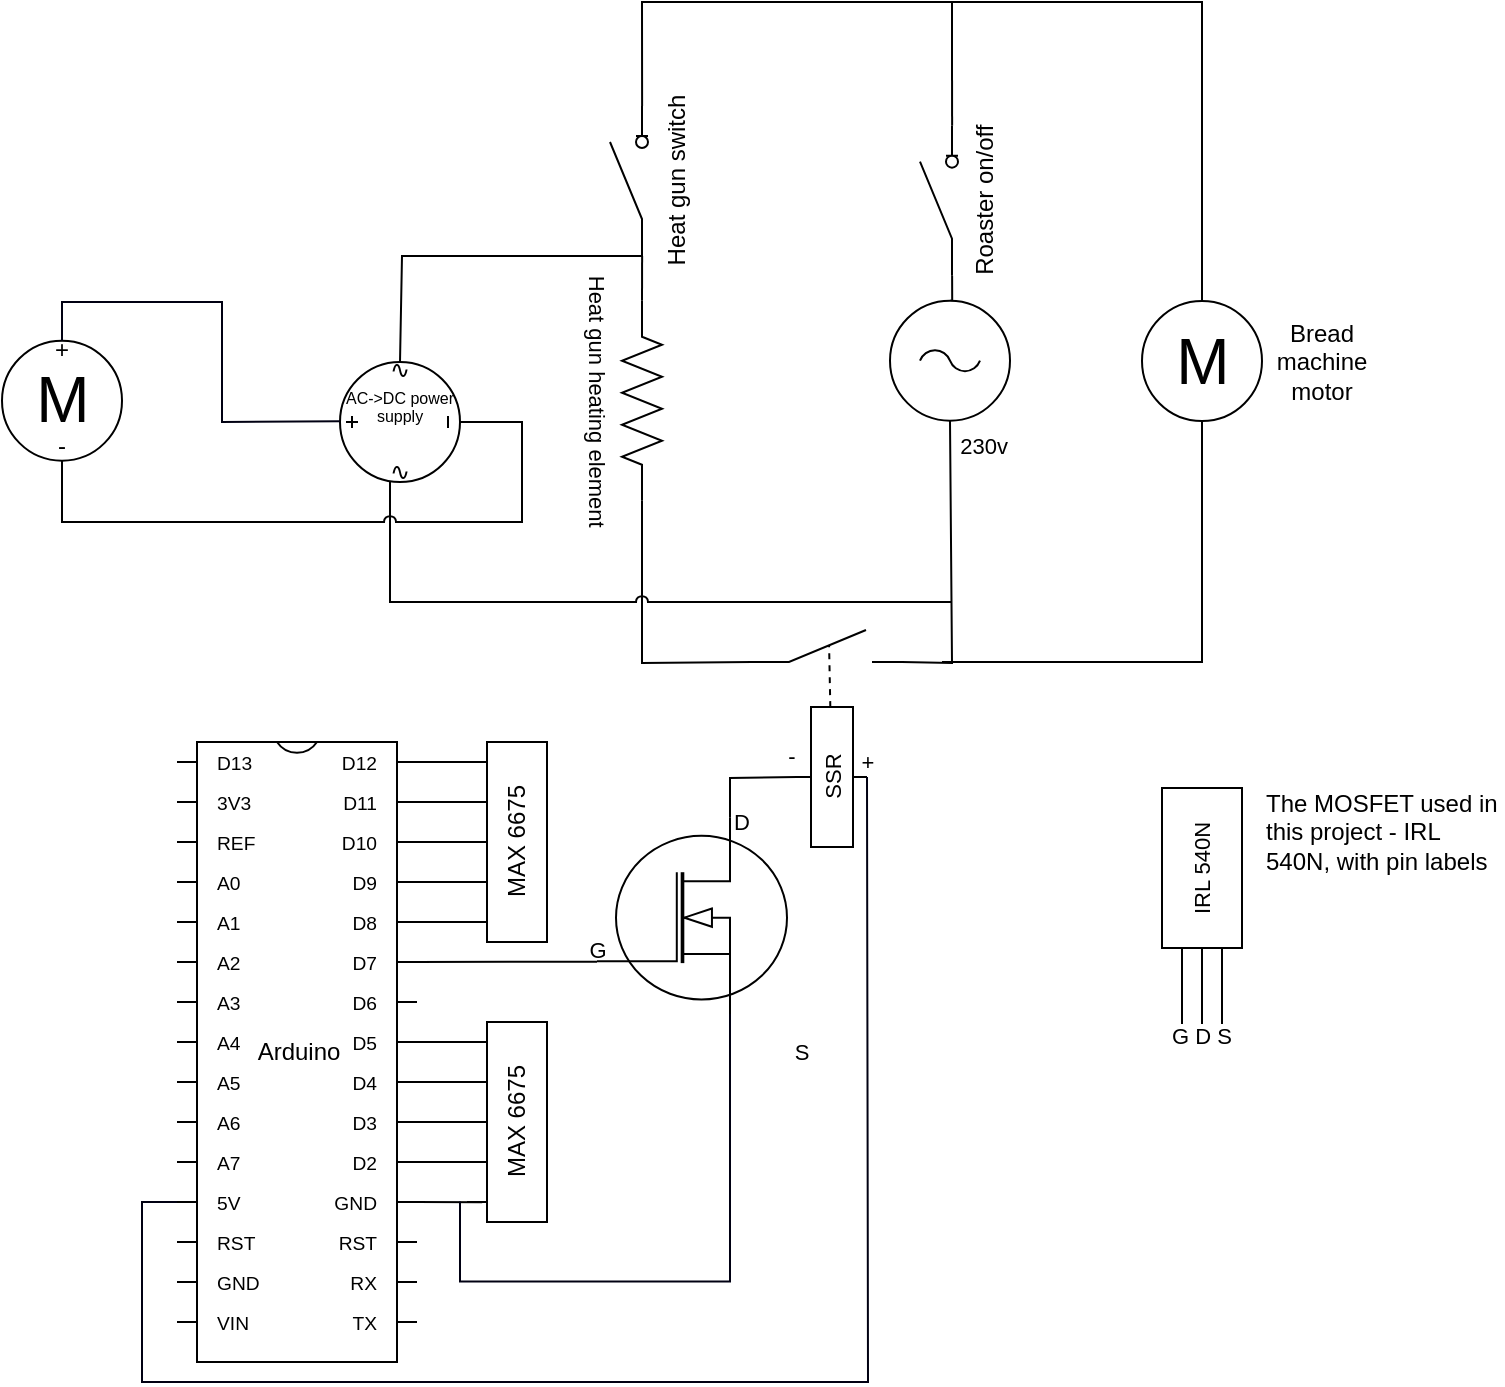 <mxfile version="14.4.9" type="github">
  <diagram id="M0jLvkhvh299AZz5LMJN" name="Page-1">
    <mxGraphModel dx="1513" dy="1553" grid="1" gridSize="10" guides="1" tooltips="1" connect="1" arrows="1" fold="1" page="1" pageScale="1" pageWidth="826" pageHeight="1169" math="0" shadow="0">
      <root>
        <mxCell id="0" />
        <mxCell id="1" parent="0" />
        <mxCell id="_sq7ASWBBYEvkGENBaiG-1" value="Arduino" style="shadow=0;dashed=0;align=center;fillColor=#ffffff;html=1;strokeWidth=1;shape=mxgraph.electrical.logic_gates.dual_inline_ic;labelNames=D13,3V3,REF,A0,A1,A2,A3,A4,A5,A6,A7,5V,RST,GND,VIN,TX,RX,RST,GND,D2,D3,D4,D5,D6,D7,D8,D9,D10,D11,D12;pinSpacing=20;labelCount=30;pinLabelType=cust;" parent="1" vertex="1">
          <mxGeometry x="57.5" y="170" width="120" height="310" as="geometry" />
        </mxCell>
        <mxCell id="_sq7ASWBBYEvkGENBaiG-6" value="" style="verticalLabelPosition=bottom;shadow=0;dashed=0;align=center;fillColor=#ffffff;html=1;verticalAlign=top;strokeWidth=1;shape=mxgraph.electrical.mosfets1.n-channel_mosfet_1;" parent="1" vertex="1">
          <mxGeometry x="267.5" y="207.83" width="95" height="100" as="geometry" />
        </mxCell>
        <mxCell id="_sq7ASWBBYEvkGENBaiG-27" value="" style="endArrow=none;html=1;fontSize=11;exitX=1;exitY=0;exitDx=0;exitDy=230;exitPerimeter=0;rounded=0;entryX=-0.08;entryY=0.901;entryDx=0;entryDy=0;entryPerimeter=0;" parent="1" source="_sq7ASWBBYEvkGENBaiG-1" target="_sq7ASWBBYEvkGENBaiG-21" edge="1">
          <mxGeometry width="50" height="50" relative="1" as="geometry">
            <mxPoint x="57.5" y="550" as="sourcePoint" />
            <mxPoint x="360" y="390" as="targetPoint" />
          </mxGeometry>
        </mxCell>
        <mxCell id="_sq7ASWBBYEvkGENBaiG-20" value="" style="group;direction=west;flipH=0;flipV=0;" parent="1" vertex="1" connectable="0">
          <mxGeometry x="202.5" y="310" width="40" height="100" as="geometry" />
        </mxCell>
        <mxCell id="_sq7ASWBBYEvkGENBaiG-21" value="MAX 6675" style="rounded=0;whiteSpace=wrap;html=1;horizontal=0;align=center;" parent="_sq7ASWBBYEvkGENBaiG-20" vertex="1">
          <mxGeometry x="10" width="30" height="100" as="geometry" />
        </mxCell>
        <mxCell id="_sq7ASWBBYEvkGENBaiG-22" value="" style="endArrow=none;html=1;" parent="_sq7ASWBBYEvkGENBaiG-20" edge="1">
          <mxGeometry width="50" height="50" relative="1" as="geometry">
            <mxPoint y="90" as="sourcePoint" />
            <mxPoint x="10" y="90" as="targetPoint" />
          </mxGeometry>
        </mxCell>
        <mxCell id="_sq7ASWBBYEvkGENBaiG-23" value="" style="endArrow=none;html=1;" parent="_sq7ASWBBYEvkGENBaiG-20" edge="1">
          <mxGeometry width="50" height="50" relative="1" as="geometry">
            <mxPoint y="70" as="sourcePoint" />
            <mxPoint x="10" y="70" as="targetPoint" />
          </mxGeometry>
        </mxCell>
        <mxCell id="_sq7ASWBBYEvkGENBaiG-24" value="" style="endArrow=none;html=1;" parent="_sq7ASWBBYEvkGENBaiG-20" edge="1">
          <mxGeometry width="50" height="50" relative="1" as="geometry">
            <mxPoint y="50.0" as="sourcePoint" />
            <mxPoint x="10" y="50.0" as="targetPoint" />
          </mxGeometry>
        </mxCell>
        <mxCell id="_sq7ASWBBYEvkGENBaiG-25" value="" style="endArrow=none;html=1;" parent="_sq7ASWBBYEvkGENBaiG-20" edge="1">
          <mxGeometry width="50" height="50" relative="1" as="geometry">
            <mxPoint y="30.0" as="sourcePoint" />
            <mxPoint x="10" y="30.0" as="targetPoint" />
          </mxGeometry>
        </mxCell>
        <mxCell id="_sq7ASWBBYEvkGENBaiG-26" value="" style="endArrow=none;html=1;" parent="_sq7ASWBBYEvkGENBaiG-20" edge="1">
          <mxGeometry width="50" height="50" relative="1" as="geometry">
            <mxPoint y="10.0" as="sourcePoint" />
            <mxPoint x="10" y="10.0" as="targetPoint" />
          </mxGeometry>
        </mxCell>
        <mxCell id="_sq7ASWBBYEvkGENBaiG-76" value="" style="endArrow=none;html=1;strokeColor=#000000;fontSize=11;fontColor=#000000;exitX=1;exitY=0;exitDx=0;exitDy=70;exitPerimeter=0;" parent="_sq7ASWBBYEvkGENBaiG-20" edge="1">
          <mxGeometry width="50" height="50" relative="1" as="geometry">
            <mxPoint x="-32.5" y="70" as="sourcePoint" />
            <mxPoint y="70" as="targetPoint" />
          </mxGeometry>
        </mxCell>
        <mxCell id="_sq7ASWBBYEvkGENBaiG-19" value="" style="group" parent="1" vertex="1" connectable="0">
          <mxGeometry x="202.5" y="170" width="40" height="100" as="geometry" />
        </mxCell>
        <mxCell id="_sq7ASWBBYEvkGENBaiG-9" value="MAX 6675" style="rounded=0;whiteSpace=wrap;html=1;horizontal=0;align=center;" parent="_sq7ASWBBYEvkGENBaiG-19" vertex="1">
          <mxGeometry x="10" width="30" height="100" as="geometry" />
        </mxCell>
        <mxCell id="_sq7ASWBBYEvkGENBaiG-10" value="" style="endArrow=none;html=1;" parent="_sq7ASWBBYEvkGENBaiG-19" edge="1">
          <mxGeometry width="50" height="50" relative="1" as="geometry">
            <mxPoint y="90" as="sourcePoint" />
            <mxPoint x="10" y="90" as="targetPoint" />
          </mxGeometry>
        </mxCell>
        <mxCell id="_sq7ASWBBYEvkGENBaiG-12" value="" style="endArrow=none;html=1;" parent="_sq7ASWBBYEvkGENBaiG-19" edge="1">
          <mxGeometry width="50" height="50" relative="1" as="geometry">
            <mxPoint y="70" as="sourcePoint" />
            <mxPoint x="10" y="70" as="targetPoint" />
          </mxGeometry>
        </mxCell>
        <mxCell id="_sq7ASWBBYEvkGENBaiG-13" value="" style="endArrow=none;html=1;" parent="_sq7ASWBBYEvkGENBaiG-19" edge="1">
          <mxGeometry width="50" height="50" relative="1" as="geometry">
            <mxPoint y="50.0" as="sourcePoint" />
            <mxPoint x="10" y="50.0" as="targetPoint" />
          </mxGeometry>
        </mxCell>
        <mxCell id="_sq7ASWBBYEvkGENBaiG-14" value="" style="endArrow=none;html=1;" parent="_sq7ASWBBYEvkGENBaiG-19" edge="1">
          <mxGeometry width="50" height="50" relative="1" as="geometry">
            <mxPoint y="30.0" as="sourcePoint" />
            <mxPoint x="10" y="30.0" as="targetPoint" />
          </mxGeometry>
        </mxCell>
        <mxCell id="_sq7ASWBBYEvkGENBaiG-15" value="" style="endArrow=none;html=1;" parent="_sq7ASWBBYEvkGENBaiG-19" edge="1">
          <mxGeometry width="50" height="50" relative="1" as="geometry">
            <mxPoint y="10.0" as="sourcePoint" />
            <mxPoint x="10" y="10.0" as="targetPoint" />
          </mxGeometry>
        </mxCell>
        <mxCell id="_sq7ASWBBYEvkGENBaiG-33" value="" style="endArrow=none;html=1;fontSize=11;exitX=1;exitY=0;exitDx=0;exitDy=170;exitPerimeter=0;" parent="1" source="_sq7ASWBBYEvkGENBaiG-1" edge="1">
          <mxGeometry width="50" height="50" relative="1" as="geometry">
            <mxPoint x="27.5" y="560" as="sourcePoint" />
            <mxPoint x="207.5" y="340" as="targetPoint" />
          </mxGeometry>
        </mxCell>
        <mxCell id="_sq7ASWBBYEvkGENBaiG-35" value="" style="endArrow=none;html=1;fontSize=11;exitX=1;exitY=0;exitDx=0;exitDy=150;exitPerimeter=0;" parent="1" source="_sq7ASWBBYEvkGENBaiG-1" edge="1">
          <mxGeometry width="50" height="50" relative="1" as="geometry">
            <mxPoint x="27.5" y="630" as="sourcePoint" />
            <mxPoint x="207.5" y="320" as="targetPoint" />
          </mxGeometry>
        </mxCell>
        <mxCell id="nAN5A21IbzPLfW9n5xh4-4" style="edgeStyle=orthogonalEdgeStyle;rounded=0;orthogonalLoop=1;jettySize=auto;html=1;exitX=0.5;exitY=0;exitDx=0;exitDy=0;exitPerimeter=0;entryX=0;entryY=0.845;entryDx=0;entryDy=0;entryPerimeter=0;endArrow=none;endFill=0;" parent="1" source="_sq7ASWBBYEvkGENBaiG-37" target="nAN5A21IbzPLfW9n5xh4-1" edge="1">
          <mxGeometry relative="1" as="geometry" />
        </mxCell>
        <mxCell id="_sq7ASWBBYEvkGENBaiG-37" value="230v" style="pointerEvents=1;verticalLabelPosition=bottom;shadow=0;dashed=0;align=right;fillColor=#ffffff;html=1;verticalAlign=top;strokeWidth=1;shape=mxgraph.electrical.signal_sources.ac_source;fontSize=11;" parent="1" vertex="1">
          <mxGeometry x="414" y="-50.64" width="60" height="60" as="geometry" />
        </mxCell>
        <mxCell id="_sq7ASWBBYEvkGENBaiG-39" value="SSR&lt;br&gt;" style="pointerEvents=1;verticalLabelPosition=middle;shadow=0;dashed=0;align=center;fillColor=#ffffff;html=1;verticalAlign=middle;strokeWidth=1;shape=mxgraph.electrical.electro-mechanical.relay_coil;fontSize=11;horizontal=1;labelPosition=center;fontColor=#000000;rotation=-90;" parent="1" vertex="1">
          <mxGeometry x="350" y="170" width="70" height="35" as="geometry" />
        </mxCell>
        <mxCell id="_sq7ASWBBYEvkGENBaiG-41" value="" style="pointerEvents=1;verticalLabelPosition=bottom;shadow=0;dashed=0;align=center;fillColor=#ffffff;html=1;verticalAlign=top;strokeWidth=1;shape=mxgraph.electrical.electro-mechanical.make_contact;fontSize=11;" parent="1" vertex="1">
          <mxGeometry x="345" y="114" width="75" height="16" as="geometry" />
        </mxCell>
        <mxCell id="_sq7ASWBBYEvkGENBaiG-43" value="" style="endArrow=none;html=1;fontSize=11;exitX=1;exitY=0;exitDx=0;exitDy=10;exitPerimeter=0;" parent="1" source="_sq7ASWBBYEvkGENBaiG-1" edge="1">
          <mxGeometry width="50" height="50" relative="1" as="geometry">
            <mxPoint x="30" y="560" as="sourcePoint" />
            <mxPoint x="210" y="180" as="targetPoint" />
          </mxGeometry>
        </mxCell>
        <mxCell id="_sq7ASWBBYEvkGENBaiG-44" value="" style="endArrow=none;html=1;fontSize=11;exitX=1;exitY=0;exitDx=0;exitDy=30;exitPerimeter=0;" parent="1" source="_sq7ASWBBYEvkGENBaiG-1" edge="1">
          <mxGeometry width="50" height="50" relative="1" as="geometry">
            <mxPoint x="100" y="670" as="sourcePoint" />
            <mxPoint x="210" y="200" as="targetPoint" />
          </mxGeometry>
        </mxCell>
        <mxCell id="_sq7ASWBBYEvkGENBaiG-45" value="" style="endArrow=none;html=1;fontSize=11;exitX=1;exitY=0;exitDx=0;exitDy=50;exitPerimeter=0;" parent="1" source="_sq7ASWBBYEvkGENBaiG-1" edge="1">
          <mxGeometry width="50" height="50" relative="1" as="geometry">
            <mxPoint x="190" y="610" as="sourcePoint" />
            <mxPoint x="210" y="220" as="targetPoint" />
          </mxGeometry>
        </mxCell>
        <mxCell id="_sq7ASWBBYEvkGENBaiG-46" value="" style="endArrow=none;html=1;fontSize=11;entryX=0.5;entryY=0;entryDx=0;entryDy=0;entryPerimeter=0;exitX=0.7;exitY=0;exitDx=0;exitDy=0;exitPerimeter=0;rounded=0;" parent="1" source="_sq7ASWBBYEvkGENBaiG-6" target="_sq7ASWBBYEvkGENBaiG-39" edge="1">
          <mxGeometry width="50" height="50" relative="1" as="geometry">
            <mxPoint x="30" y="560" as="sourcePoint" />
            <mxPoint x="80" y="510" as="targetPoint" />
            <Array as="points">
              <mxPoint x="334" y="188" />
            </Array>
          </mxGeometry>
        </mxCell>
        <mxCell id="_sq7ASWBBYEvkGENBaiG-51" value="" style="endArrow=none;html=1;fontSize=11;fontColor=#000000;entryX=0;entryY=0.72;entryDx=0;entryDy=0;entryPerimeter=0;exitX=1;exitY=0;exitDx=0;exitDy=110;exitPerimeter=0;" parent="1" source="_sq7ASWBBYEvkGENBaiG-1" target="_sq7ASWBBYEvkGENBaiG-6" edge="1">
          <mxGeometry width="50" height="50" relative="1" as="geometry">
            <mxPoint x="30" y="630" as="sourcePoint" />
            <mxPoint x="80" y="580" as="targetPoint" />
          </mxGeometry>
        </mxCell>
        <mxCell id="_sq7ASWBBYEvkGENBaiG-56" value="&lt;font color=&quot;#000000&quot;&gt;Heat gun heating element&lt;/font&gt;" style="pointerEvents=1;verticalLabelPosition=bottom;shadow=0;dashed=0;align=center;fillColor=#ffffff;html=1;verticalAlign=top;strokeWidth=1;shape=mxgraph.electrical.resistors.resistor_2;fontSize=11;fontColor=#FF0000;rotation=90;" parent="1" vertex="1">
          <mxGeometry x="240" y="-10.643" width="100" height="20" as="geometry" />
        </mxCell>
        <mxCell id="_sq7ASWBBYEvkGENBaiG-57" value="" style="endArrow=none;html=1;strokeColor=#000000;fontSize=11;fontColor=#FF0000;entryX=0.5;entryY=1;entryDx=0;entryDy=0;entryPerimeter=0;exitX=1;exitY=1;exitDx=0;exitDy=0;exitPerimeter=0;rounded=0;jumpStyle=none;" parent="1" edge="1">
          <mxGeometry width="50" height="50" relative="1" as="geometry">
            <mxPoint x="420" y="130" as="sourcePoint" />
            <mxPoint x="444" y="9.36" as="targetPoint" />
            <Array as="points">
              <mxPoint x="445" y="130.5" />
            </Array>
          </mxGeometry>
        </mxCell>
        <mxCell id="_sq7ASWBBYEvkGENBaiG-58" value="" style="endArrow=none;html=1;strokeColor=#000000;fontSize=11;fontColor=#FF0000;rounded=0;exitX=1;exitY=0.845;exitDx=0;exitDy=0;exitPerimeter=0;" parent="1" source="nAN5A21IbzPLfW9n5xh4-6" edge="1">
          <mxGeometry width="50" height="50" relative="1" as="geometry">
            <mxPoint x="290" y="-150" as="sourcePoint" />
            <mxPoint x="445" y="-167.5" as="targetPoint" />
            <Array as="points">
              <mxPoint x="290" y="-200" />
              <mxPoint x="445" y="-200" />
            </Array>
          </mxGeometry>
        </mxCell>
        <mxCell id="_sq7ASWBBYEvkGENBaiG-59" value="" style="endArrow=none;html=1;strokeColor=#000000;fontSize=11;fontColor=#FF0000;entryX=1;entryY=0.5;entryDx=0;entryDy=0;entryPerimeter=0;exitX=0;exitY=1;exitDx=0;exitDy=0;exitPerimeter=0;rounded=0;" parent="1" source="_sq7ASWBBYEvkGENBaiG-41" target="_sq7ASWBBYEvkGENBaiG-56" edge="1">
          <mxGeometry width="50" height="50" relative="1" as="geometry">
            <mxPoint x="-30" y="559.5" as="sourcePoint" />
            <mxPoint x="20" y="509.5" as="targetPoint" />
            <Array as="points">
              <mxPoint x="290" y="130.5" />
            </Array>
          </mxGeometry>
        </mxCell>
        <mxCell id="_sq7ASWBBYEvkGENBaiG-61" value="" style="endArrow=none;dashed=1;html=1;strokeColor=#000000;fontSize=11;fontColor=#FF0000;entryX=0.514;entryY=0.482;entryDx=0;entryDy=0;entryPerimeter=0;exitX=0.999;exitY=0.476;exitDx=0;exitDy=0;exitPerimeter=0;" parent="1" source="_sq7ASWBBYEvkGENBaiG-39" target="_sq7ASWBBYEvkGENBaiG-41" edge="1">
          <mxGeometry width="50" height="50" relative="1" as="geometry">
            <mxPoint x="190" y="130" as="sourcePoint" />
            <mxPoint x="240" y="80" as="targetPoint" />
          </mxGeometry>
        </mxCell>
        <mxCell id="_sq7ASWBBYEvkGENBaiG-62" value="" style="endArrow=none;html=1;fontSize=11;fontColor=#FF0000;entryX=0.5;entryY=1;entryDx=0;entryDy=0;entryPerimeter=0;rounded=0;strokeColor=#000012;exitX=0;exitY=0;exitDx=0;exitDy=230;exitPerimeter=0;" parent="1" target="_sq7ASWBBYEvkGENBaiG-39" edge="1" source="_sq7ASWBBYEvkGENBaiG-1">
          <mxGeometry width="50" height="50" relative="1" as="geometry">
            <mxPoint x="40" y="440" as="sourcePoint" />
            <mxPoint x="80" y="510" as="targetPoint" />
            <Array as="points">
              <mxPoint x="40" y="400" />
              <mxPoint x="40" y="490" />
              <mxPoint x="403" y="490" />
            </Array>
          </mxGeometry>
        </mxCell>
        <mxCell id="_sq7ASWBBYEvkGENBaiG-63" value="+" style="text;html=1;strokeColor=none;fillColor=none;align=center;verticalAlign=middle;whiteSpace=wrap;rounded=0;fontSize=11;fontColor=#000000;" parent="1" vertex="1">
          <mxGeometry x="382.5" y="170" width="40" height="20" as="geometry" />
        </mxCell>
        <mxCell id="_sq7ASWBBYEvkGENBaiG-64" value="&lt;font color=&quot;#000000&quot;&gt;IRL 540N&lt;/font&gt;" style="rounded=0;whiteSpace=wrap;html=1;fontSize=11;fontColor=#FF0000;align=center;horizontal=0;flipH=0;flipV=0;direction=west;" parent="1" vertex="1">
          <mxGeometry x="550" y="193" width="40" height="80" as="geometry" />
        </mxCell>
        <mxCell id="_sq7ASWBBYEvkGENBaiG-65" value="" style="endArrow=none;html=1;strokeColor=#000000;fontSize=11;fontColor=#FF0000;entryX=0.75;entryY=0;entryDx=0;entryDy=0;" parent="1" target="_sq7ASWBBYEvkGENBaiG-64" edge="1">
          <mxGeometry width="50" height="50" relative="1" as="geometry">
            <mxPoint x="560" y="311" as="sourcePoint" />
            <mxPoint x="575" y="301" as="targetPoint" />
          </mxGeometry>
        </mxCell>
        <mxCell id="_sq7ASWBBYEvkGENBaiG-66" value="" style="endArrow=none;html=1;strokeColor=#000000;fontSize=11;fontColor=#FF0000;entryX=0.5;entryY=0;entryDx=0;entryDy=0;" parent="1" target="_sq7ASWBBYEvkGENBaiG-64" edge="1">
          <mxGeometry width="50" height="50" relative="1" as="geometry">
            <mxPoint x="570" y="311" as="sourcePoint" />
            <mxPoint x="569.5" y="281" as="targetPoint" />
          </mxGeometry>
        </mxCell>
        <mxCell id="_sq7ASWBBYEvkGENBaiG-67" value="" style="endArrow=none;html=1;strokeColor=#000000;fontSize=11;fontColor=#FF0000;entryX=0.25;entryY=0;entryDx=0;entryDy=0;" parent="1" target="_sq7ASWBBYEvkGENBaiG-64" edge="1">
          <mxGeometry width="50" height="50" relative="1" as="geometry">
            <mxPoint x="580" y="311" as="sourcePoint" />
            <mxPoint x="580" y="293" as="targetPoint" />
          </mxGeometry>
        </mxCell>
        <mxCell id="_sq7ASWBBYEvkGENBaiG-68" value="S" style="text;html=1;strokeColor=none;fillColor=none;align=center;verticalAlign=middle;whiteSpace=wrap;rounded=0;fontSize=11;fontColor=#000000;" parent="1" vertex="1">
          <mxGeometry x="350" y="315.003" width="40" height="20" as="geometry" />
        </mxCell>
        <mxCell id="_sq7ASWBBYEvkGENBaiG-69" value="G D S" style="text;html=1;strokeColor=none;fillColor=none;align=center;verticalAlign=middle;whiteSpace=wrap;rounded=0;fontSize=11;fontColor=#000000;" parent="1" vertex="1">
          <mxGeometry x="550" y="306.833" width="40" height="20" as="geometry" />
        </mxCell>
        <mxCell id="_sq7ASWBBYEvkGENBaiG-70" value="G" style="text;html=1;strokeColor=none;fillColor=none;align=center;verticalAlign=middle;whiteSpace=wrap;rounded=0;fontSize=11;fontColor=#000000;" parent="1" vertex="1">
          <mxGeometry x="247.5" y="264" width="40" height="20" as="geometry" />
        </mxCell>
        <mxCell id="_sq7ASWBBYEvkGENBaiG-71" value="D" style="text;html=1;strokeColor=none;fillColor=none;align=center;verticalAlign=middle;whiteSpace=wrap;rounded=0;fontSize=11;fontColor=#000000;" parent="1" vertex="1">
          <mxGeometry x="320" y="200" width="40" height="20" as="geometry" />
        </mxCell>
        <mxCell id="_sq7ASWBBYEvkGENBaiG-72" value="-" style="text;html=1;strokeColor=none;fillColor=none;align=center;verticalAlign=middle;whiteSpace=wrap;rounded=0;fontSize=11;fontColor=#000000;" parent="1" vertex="1">
          <mxGeometry x="345" y="167.333" width="40" height="20" as="geometry" />
        </mxCell>
        <mxCell id="_sq7ASWBBYEvkGENBaiG-73" value="" style="endArrow=none;html=1;strokeColor=#000000;fontSize=11;fontColor=#000000;exitX=1;exitY=0;exitDx=0;exitDy=70;exitPerimeter=0;" parent="1" source="_sq7ASWBBYEvkGENBaiG-1" edge="1">
          <mxGeometry width="50" height="50" relative="1" as="geometry">
            <mxPoint x="177.5" y="241" as="sourcePoint" />
            <mxPoint x="210" y="240" as="targetPoint" />
          </mxGeometry>
        </mxCell>
        <mxCell id="_sq7ASWBBYEvkGENBaiG-74" value="" style="endArrow=none;html=1;strokeColor=#000000;fontSize=11;fontColor=#000000;exitX=1;exitY=0;exitDx=0;exitDy=70;exitPerimeter=0;" parent="1" edge="1">
          <mxGeometry width="50" height="50" relative="1" as="geometry">
            <mxPoint x="174.5" y="260" as="sourcePoint" />
            <mxPoint x="207" y="260" as="targetPoint" />
          </mxGeometry>
        </mxCell>
        <mxCell id="_sq7ASWBBYEvkGENBaiG-75" value="" style="endArrow=none;html=1;strokeColor=#000000;fontSize=11;fontColor=#000000;exitX=1;exitY=0;exitDx=0;exitDy=70;exitPerimeter=0;" parent="1" edge="1">
          <mxGeometry width="50" height="50" relative="1" as="geometry">
            <mxPoint x="170" y="360" as="sourcePoint" />
            <mxPoint x="202.5" y="360" as="targetPoint" />
          </mxGeometry>
        </mxCell>
        <mxCell id="nAN5A21IbzPLfW9n5xh4-5" style="edgeStyle=orthogonalEdgeStyle;rounded=0;orthogonalLoop=1;jettySize=auto;html=1;exitX=1;exitY=0.845;exitDx=0;exitDy=0;exitPerimeter=0;endArrow=none;endFill=0;" parent="1" source="nAN5A21IbzPLfW9n5xh4-1" edge="1">
          <mxGeometry relative="1" as="geometry">
            <mxPoint x="445" y="-170" as="targetPoint" />
          </mxGeometry>
        </mxCell>
        <mxCell id="nAN5A21IbzPLfW9n5xh4-1" value="Roaster on/off" style="pointerEvents=1;verticalLabelPosition=bottom;shadow=0;dashed=0;align=center;fillColor=#ffffff;html=1;verticalAlign=top;strokeWidth=1;shape=mxgraph.electrical.electro-mechanical.switch_disconnector;rotation=-90;" parent="1" vertex="1">
          <mxGeometry x="401" y="-110.173" width="75" height="19" as="geometry" />
        </mxCell>
        <mxCell id="nAN5A21IbzPLfW9n5xh4-3" value="M" style="verticalLabelPosition=middle;shadow=0;dashed=0;align=center;fillColor=#ffffff;html=1;verticalAlign=middle;strokeWidth=1;shape=ellipse;fontSize=32;fontColor=#000000;perimeter=ellipsePerimeter;" parent="1" vertex="1">
          <mxGeometry x="540" y="-50.5" width="60" height="60" as="geometry" />
        </mxCell>
        <mxCell id="nAN5A21IbzPLfW9n5xh4-6" value="Heat gun switch" style="pointerEvents=1;verticalLabelPosition=bottom;shadow=0;dashed=0;align=center;fillColor=#ffffff;html=1;verticalAlign=top;strokeWidth=1;shape=mxgraph.electrical.electro-mechanical.switch_disconnector;rotation=-90;" parent="1" vertex="1">
          <mxGeometry x="246" y="-120" width="75" height="19" as="geometry" />
        </mxCell>
        <mxCell id="nAN5A21IbzPLfW9n5xh4-7" value="" style="endArrow=none;html=1;rounded=0;entryX=0.5;entryY=0;entryDx=0;entryDy=0;" parent="1" target="nAN5A21IbzPLfW9n5xh4-3" edge="1">
          <mxGeometry width="50" height="50" relative="1" as="geometry">
            <mxPoint x="445" y="-200" as="sourcePoint" />
            <mxPoint x="600" y="-200" as="targetPoint" />
            <Array as="points">
              <mxPoint x="570" y="-200" />
            </Array>
          </mxGeometry>
        </mxCell>
        <mxCell id="nAN5A21IbzPLfW9n5xh4-9" value="Bread machine motor" style="text;html=1;strokeColor=none;fillColor=none;align=center;verticalAlign=middle;whiteSpace=wrap;rounded=0;" parent="1" vertex="1">
          <mxGeometry x="610" y="-30.5" width="40" height="20" as="geometry" />
        </mxCell>
        <mxCell id="nAN5A21IbzPLfW9n5xh4-10" value="" style="endArrow=none;html=1;entryX=0.5;entryY=1;entryDx=0;entryDy=0;rounded=0;" parent="1" edge="1">
          <mxGeometry width="50" height="50" relative="1" as="geometry">
            <mxPoint x="440" y="130" as="sourcePoint" />
            <mxPoint x="570" y="9.5" as="targetPoint" />
            <Array as="points">
              <mxPoint x="570" y="130" />
            </Array>
          </mxGeometry>
        </mxCell>
        <mxCell id="nAN5A21IbzPLfW9n5xh4-12" value="The MOSFET used in this project - IRL 540N, with pin labels" style="text;html=1;strokeColor=none;fillColor=none;align=left;verticalAlign=middle;whiteSpace=wrap;rounded=0;" parent="1" vertex="1">
          <mxGeometry x="600" y="190" width="120" height="50" as="geometry" />
        </mxCell>
        <mxCell id="nAN5A21IbzPLfW9n5xh4-17" style="edgeStyle=orthogonalEdgeStyle;rounded=0;orthogonalLoop=1;jettySize=auto;html=1;exitX=0.5;exitY=1;exitDx=0;exitDy=0;endArrow=none;endFill=0;jumpStyle=arc;" parent="1" edge="1">
          <mxGeometry relative="1" as="geometry">
            <mxPoint x="445" y="100" as="targetPoint" />
            <Array as="points">
              <mxPoint x="164" y="100" />
            </Array>
            <mxPoint x="164.004" y="40" as="sourcePoint" />
          </mxGeometry>
        </mxCell>
        <mxCell id="nAN5A21IbzPLfW9n5xh4-14" value="" style="endArrow=none;html=1;entryX=0;entryY=0.845;entryDx=0;entryDy=0;entryPerimeter=0;exitX=0;exitY=0.5;exitDx=0;exitDy=0;exitPerimeter=0;" parent="1" source="_sq7ASWBBYEvkGENBaiG-56" target="nAN5A21IbzPLfW9n5xh4-6" edge="1">
          <mxGeometry width="50" height="50" relative="1" as="geometry">
            <mxPoint x="200" y="-30" as="sourcePoint" />
            <mxPoint x="250" y="-80" as="targetPoint" />
          </mxGeometry>
        </mxCell>
        <mxCell id="nAN5A21IbzPLfW9n5xh4-15" value="" style="endArrow=none;html=1;entryX=0;entryY=0.845;entryDx=0;entryDy=0;entryPerimeter=0;exitX=0.5;exitY=0;exitDx=0;exitDy=0;rounded=0;" parent="1" target="nAN5A21IbzPLfW9n5xh4-6" edge="1">
          <mxGeometry width="50" height="50" relative="1" as="geometry">
            <mxPoint x="169.004" y="-20" as="sourcePoint" />
            <mxPoint x="160" y="-50" as="targetPoint" />
            <Array as="points">
              <mxPoint x="170" y="-73" />
            </Array>
          </mxGeometry>
        </mxCell>
        <mxCell id="pr_GDH103f8CnxgdNxIO-3" value="M" style="verticalLabelPosition=middle;shadow=0;dashed=0;align=center;fillColor=#ffffff;html=1;verticalAlign=middle;strokeWidth=1;shape=ellipse;fontSize=32;fontColor=#000000;perimeter=ellipsePerimeter;" vertex="1" parent="1">
          <mxGeometry x="-29.996" y="-30.64" width="60" height="60" as="geometry" />
        </mxCell>
        <mxCell id="pr_GDH103f8CnxgdNxIO-10" value="" style="group" vertex="1" connectable="0" parent="1">
          <mxGeometry x="139" y="-20.64" width="60" height="60.64" as="geometry" />
        </mxCell>
        <mxCell id="pr_GDH103f8CnxgdNxIO-2" value="" style="pointerEvents=1;verticalLabelPosition=bottom;shadow=0;dashed=0;align=center;html=1;verticalAlign=top;shape=mxgraph.electrical.signal_sources.dc_source_3_v2;rotation=-90;" vertex="1" parent="pr_GDH103f8CnxgdNxIO-10">
          <mxGeometry y="0.64" width="60" height="60" as="geometry" />
        </mxCell>
        <mxCell id="pr_GDH103f8CnxgdNxIO-7" value="∿" style="text;html=1;strokeColor=none;fillColor=none;align=center;verticalAlign=middle;whiteSpace=wrap;rounded=0;" vertex="1" parent="pr_GDH103f8CnxgdNxIO-10">
          <mxGeometry x="25" width="10" height="10" as="geometry" />
        </mxCell>
        <mxCell id="pr_GDH103f8CnxgdNxIO-8" value="∿" style="text;html=1;strokeColor=none;fillColor=none;align=center;verticalAlign=middle;whiteSpace=wrap;rounded=0;" vertex="1" parent="pr_GDH103f8CnxgdNxIO-10">
          <mxGeometry x="25" y="50.64" width="10" height="10" as="geometry" />
        </mxCell>
        <mxCell id="nAN5A21IbzPLfW9n5xh4-16" value="&lt;div style=&quot;font-size: 8px&quot;&gt;AC-&amp;gt;DC power supply&lt;/div&gt;&lt;div&gt;&lt;br&gt;&lt;/div&gt;" style="text;html=1;strokeColor=none;fillColor=none;align=center;verticalAlign=middle;whiteSpace=wrap;rounded=0;" parent="pr_GDH103f8CnxgdNxIO-10" vertex="1">
          <mxGeometry y="25.32" width="60" height="10" as="geometry" />
        </mxCell>
        <mxCell id="pr_GDH103f8CnxgdNxIO-11" value="" style="endArrow=none;html=1;entryX=0.5;entryY=1;entryDx=0;entryDy=0;rounded=0;jumpStyle=arc;exitX=0.5;exitY=1;exitDx=0;exitDy=0;" edge="1" parent="1" source="pr_GDH103f8CnxgdNxIO-3" target="pr_GDH103f8CnxgdNxIO-2">
          <mxGeometry width="50" height="50" relative="1" as="geometry">
            <mxPoint y="60" as="sourcePoint" />
            <mxPoint x="80" y="40" as="targetPoint" />
            <Array as="points">
              <mxPoint y="60" />
              <mxPoint x="230" y="60" />
              <mxPoint x="230" y="10" />
            </Array>
          </mxGeometry>
        </mxCell>
        <mxCell id="pr_GDH103f8CnxgdNxIO-12" value="" style="endArrow=none;html=1;strokeColor=#000012;rounded=0;" edge="1" parent="1">
          <mxGeometry width="50" height="50" relative="1" as="geometry">
            <mxPoint x="334" y="306" as="sourcePoint" />
            <mxPoint x="199" y="399.77" as="targetPoint" />
            <Array as="points">
              <mxPoint x="334" y="439.77" />
              <mxPoint x="199" y="439.77" />
            </Array>
          </mxGeometry>
        </mxCell>
        <mxCell id="pr_GDH103f8CnxgdNxIO-14" value="" style="endArrow=none;html=1;strokeColor=#000012;entryX=0;entryY=0.5;entryDx=0;entryDy=0;rounded=0;exitX=0.5;exitY=0;exitDx=0;exitDy=0;" edge="1" parent="1" source="pr_GDH103f8CnxgdNxIO-3" target="nAN5A21IbzPLfW9n5xh4-16">
          <mxGeometry width="50" height="50" relative="1" as="geometry">
            <mxPoint y="-50" as="sourcePoint" />
            <mxPoint x="130" y="10" as="targetPoint" />
            <Array as="points">
              <mxPoint y="-50" />
              <mxPoint x="80" y="-50" />
              <mxPoint x="80" y="10" />
            </Array>
          </mxGeometry>
        </mxCell>
        <mxCell id="pr_GDH103f8CnxgdNxIO-15" value="+" style="text;html=1;strokeColor=none;fillColor=none;align=center;verticalAlign=middle;whiteSpace=wrap;rounded=0;" vertex="1" parent="1">
          <mxGeometry x="-20" y="-35.64" width="40" height="20" as="geometry" />
        </mxCell>
        <mxCell id="pr_GDH103f8CnxgdNxIO-16" value="-" style="text;html=1;strokeColor=none;fillColor=none;align=center;verticalAlign=middle;whiteSpace=wrap;rounded=0;" vertex="1" parent="1">
          <mxGeometry x="-20" y="12.36" width="40" height="20" as="geometry" />
        </mxCell>
      </root>
    </mxGraphModel>
  </diagram>
</mxfile>
